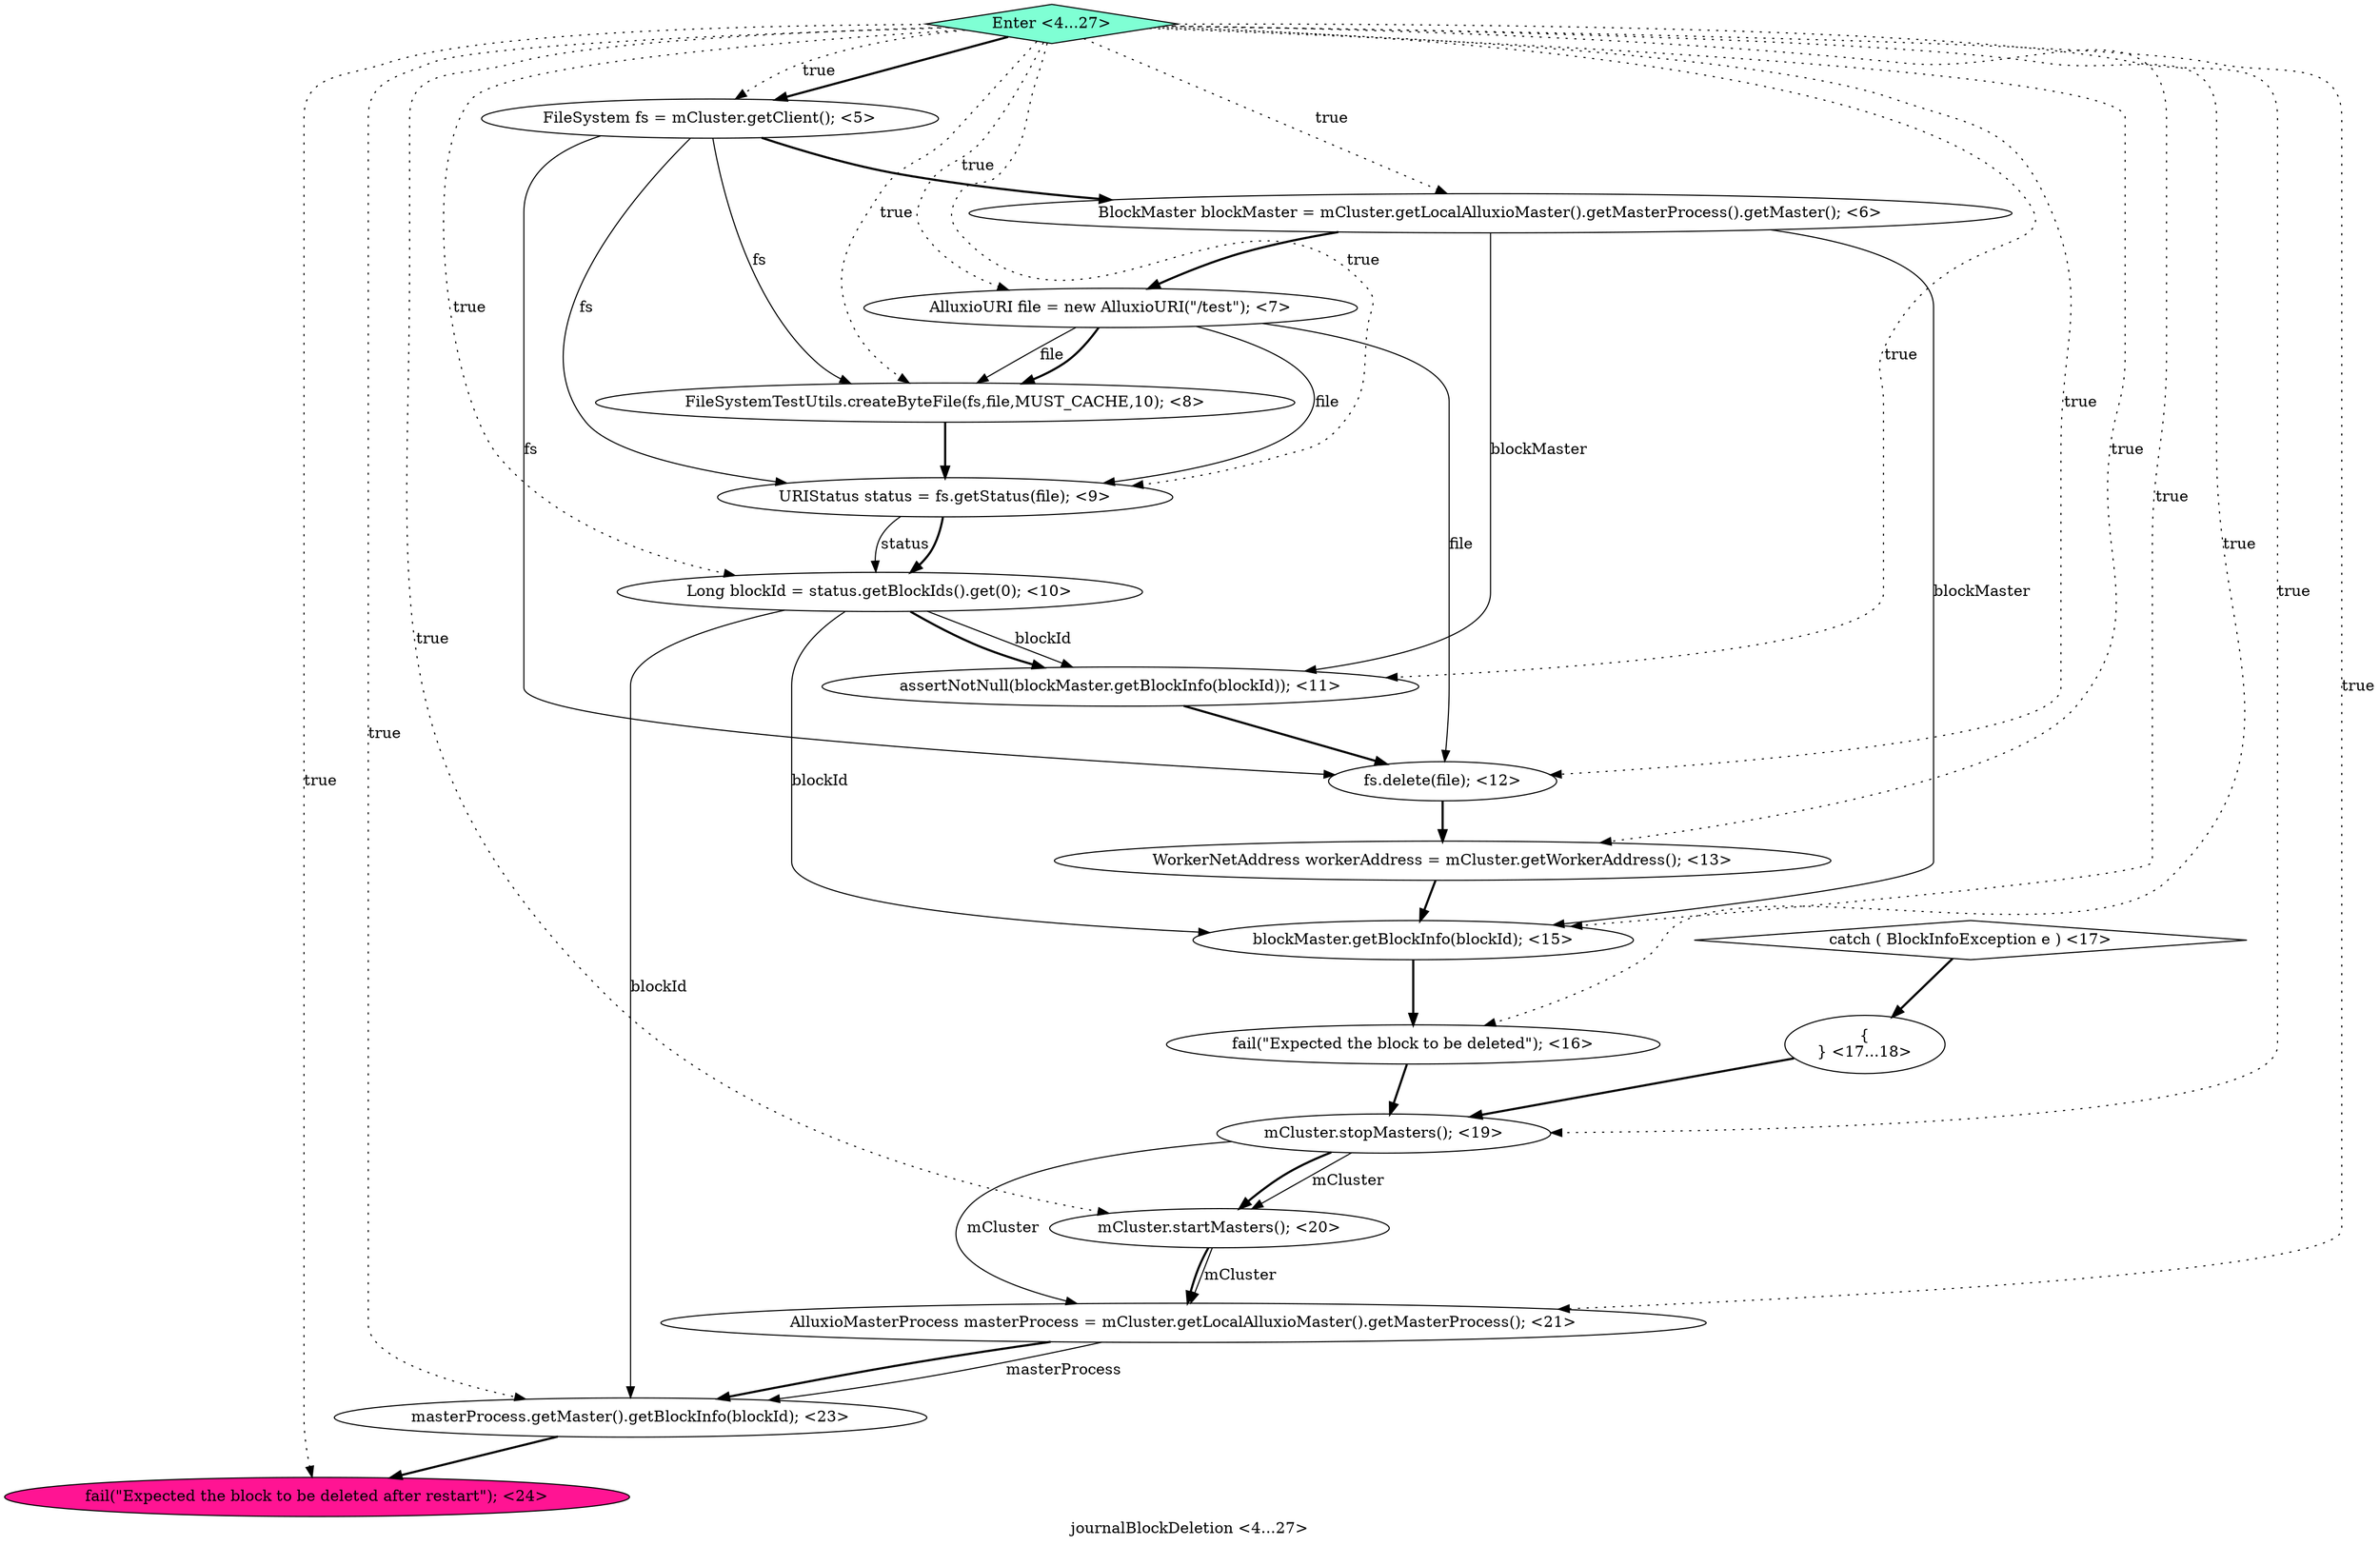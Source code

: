 digraph PDG {
label = "journalBlockDeletion <4...27>";
0.7 [style = filled, label = "fs.delete(file); <12>", fillcolor = white, shape = ellipse];
0.1 [style = filled, label = "BlockMaster blockMaster = mCluster.getLocalAlluxioMaster().getMasterProcess().getMaster(); <6>", fillcolor = white, shape = ellipse];
0.17 [style = filled, label = "fail(\"Expected the block to be deleted after restart\"); <24>", fillcolor = deeppink, shape = ellipse];
0.6 [style = filled, label = "assertNotNull(blockMaster.getBlockInfo(blockId)); <11>", fillcolor = white, shape = ellipse];
0.15 [style = filled, label = "AlluxioMasterProcess masterProcess = mCluster.getLocalAlluxioMaster().getMasterProcess(); <21>", fillcolor = white, shape = ellipse];
0.4 [style = filled, label = "URIStatus status = fs.getStatus(file); <9>", fillcolor = white, shape = ellipse];
0.0 [style = filled, label = "FileSystem fs = mCluster.getClient(); <5>", fillcolor = white, shape = ellipse];
0.11 [style = filled, label = "catch ( BlockInfoException e ) <17>", fillcolor = white, shape = diamond];
0.3 [style = filled, label = "FileSystemTestUtils.createByteFile(fs,file,MUST_CACHE,10); <8>", fillcolor = white, shape = ellipse];
0.5 [style = filled, label = "Long blockId = status.getBlockIds().get(0); <10>", fillcolor = white, shape = ellipse];
0.18 [style = filled, label = "Enter <4...27>", fillcolor = aquamarine, shape = diamond];
0.16 [style = filled, label = "masterProcess.getMaster().getBlockInfo(blockId); <23>", fillcolor = white, shape = ellipse];
0.14 [style = filled, label = "mCluster.startMasters(); <20>", fillcolor = white, shape = ellipse];
0.2 [style = filled, label = "AlluxioURI file = new AlluxioURI(\"/test\"); <7>", fillcolor = white, shape = ellipse];
0.9 [style = filled, label = "blockMaster.getBlockInfo(blockId); <15>", fillcolor = white, shape = ellipse];
0.13 [style = filled, label = "mCluster.stopMasters(); <19>", fillcolor = white, shape = ellipse];
0.10 [style = filled, label = "fail(\"Expected the block to be deleted\"); <16>", fillcolor = white, shape = ellipse];
0.8 [style = filled, label = "WorkerNetAddress workerAddress = mCluster.getWorkerAddress(); <13>", fillcolor = white, shape = ellipse];
0.12 [style = filled, label = "{
} <17...18>", fillcolor = white, shape = ellipse];
0.0 -> 0.1 [style = bold, label=""];
0.0 -> 0.3 [style = solid, label="fs"];
0.0 -> 0.4 [style = solid, label="fs"];
0.0 -> 0.7 [style = solid, label="fs"];
0.1 -> 0.2 [style = bold, label=""];
0.1 -> 0.6 [style = solid, label="blockMaster"];
0.1 -> 0.9 [style = solid, label="blockMaster"];
0.2 -> 0.3 [style = solid, label="file"];
0.2 -> 0.3 [style = bold, label=""];
0.2 -> 0.4 [style = solid, label="file"];
0.2 -> 0.7 [style = solid, label="file"];
0.3 -> 0.4 [style = bold, label=""];
0.4 -> 0.5 [style = solid, label="status"];
0.4 -> 0.5 [style = bold, label=""];
0.5 -> 0.6 [style = solid, label="blockId"];
0.5 -> 0.6 [style = bold, label=""];
0.5 -> 0.9 [style = solid, label="blockId"];
0.5 -> 0.16 [style = solid, label="blockId"];
0.6 -> 0.7 [style = bold, label=""];
0.7 -> 0.8 [style = bold, label=""];
0.8 -> 0.9 [style = bold, label=""];
0.9 -> 0.10 [style = bold, label=""];
0.10 -> 0.13 [style = bold, label=""];
0.11 -> 0.12 [style = bold, label=""];
0.12 -> 0.13 [style = bold, label=""];
0.13 -> 0.14 [style = solid, label="mCluster"];
0.13 -> 0.14 [style = bold, label=""];
0.13 -> 0.15 [style = solid, label="mCluster"];
0.14 -> 0.15 [style = solid, label="mCluster"];
0.14 -> 0.15 [style = bold, label=""];
0.15 -> 0.16 [style = solid, label="masterProcess"];
0.15 -> 0.16 [style = bold, label=""];
0.16 -> 0.17 [style = bold, label=""];
0.18 -> 0.0 [style = dotted, label="true"];
0.18 -> 0.0 [style = bold, label=""];
0.18 -> 0.1 [style = dotted, label="true"];
0.18 -> 0.2 [style = dotted, label="true"];
0.18 -> 0.3 [style = dotted, label="true"];
0.18 -> 0.4 [style = dotted, label="true"];
0.18 -> 0.5 [style = dotted, label="true"];
0.18 -> 0.6 [style = dotted, label="true"];
0.18 -> 0.7 [style = dotted, label="true"];
0.18 -> 0.8 [style = dotted, label="true"];
0.18 -> 0.9 [style = dotted, label="true"];
0.18 -> 0.10 [style = dotted, label="true"];
0.18 -> 0.13 [style = dotted, label="true"];
0.18 -> 0.14 [style = dotted, label="true"];
0.18 -> 0.15 [style = dotted, label="true"];
0.18 -> 0.16 [style = dotted, label="true"];
0.18 -> 0.17 [style = dotted, label="true"];
}
